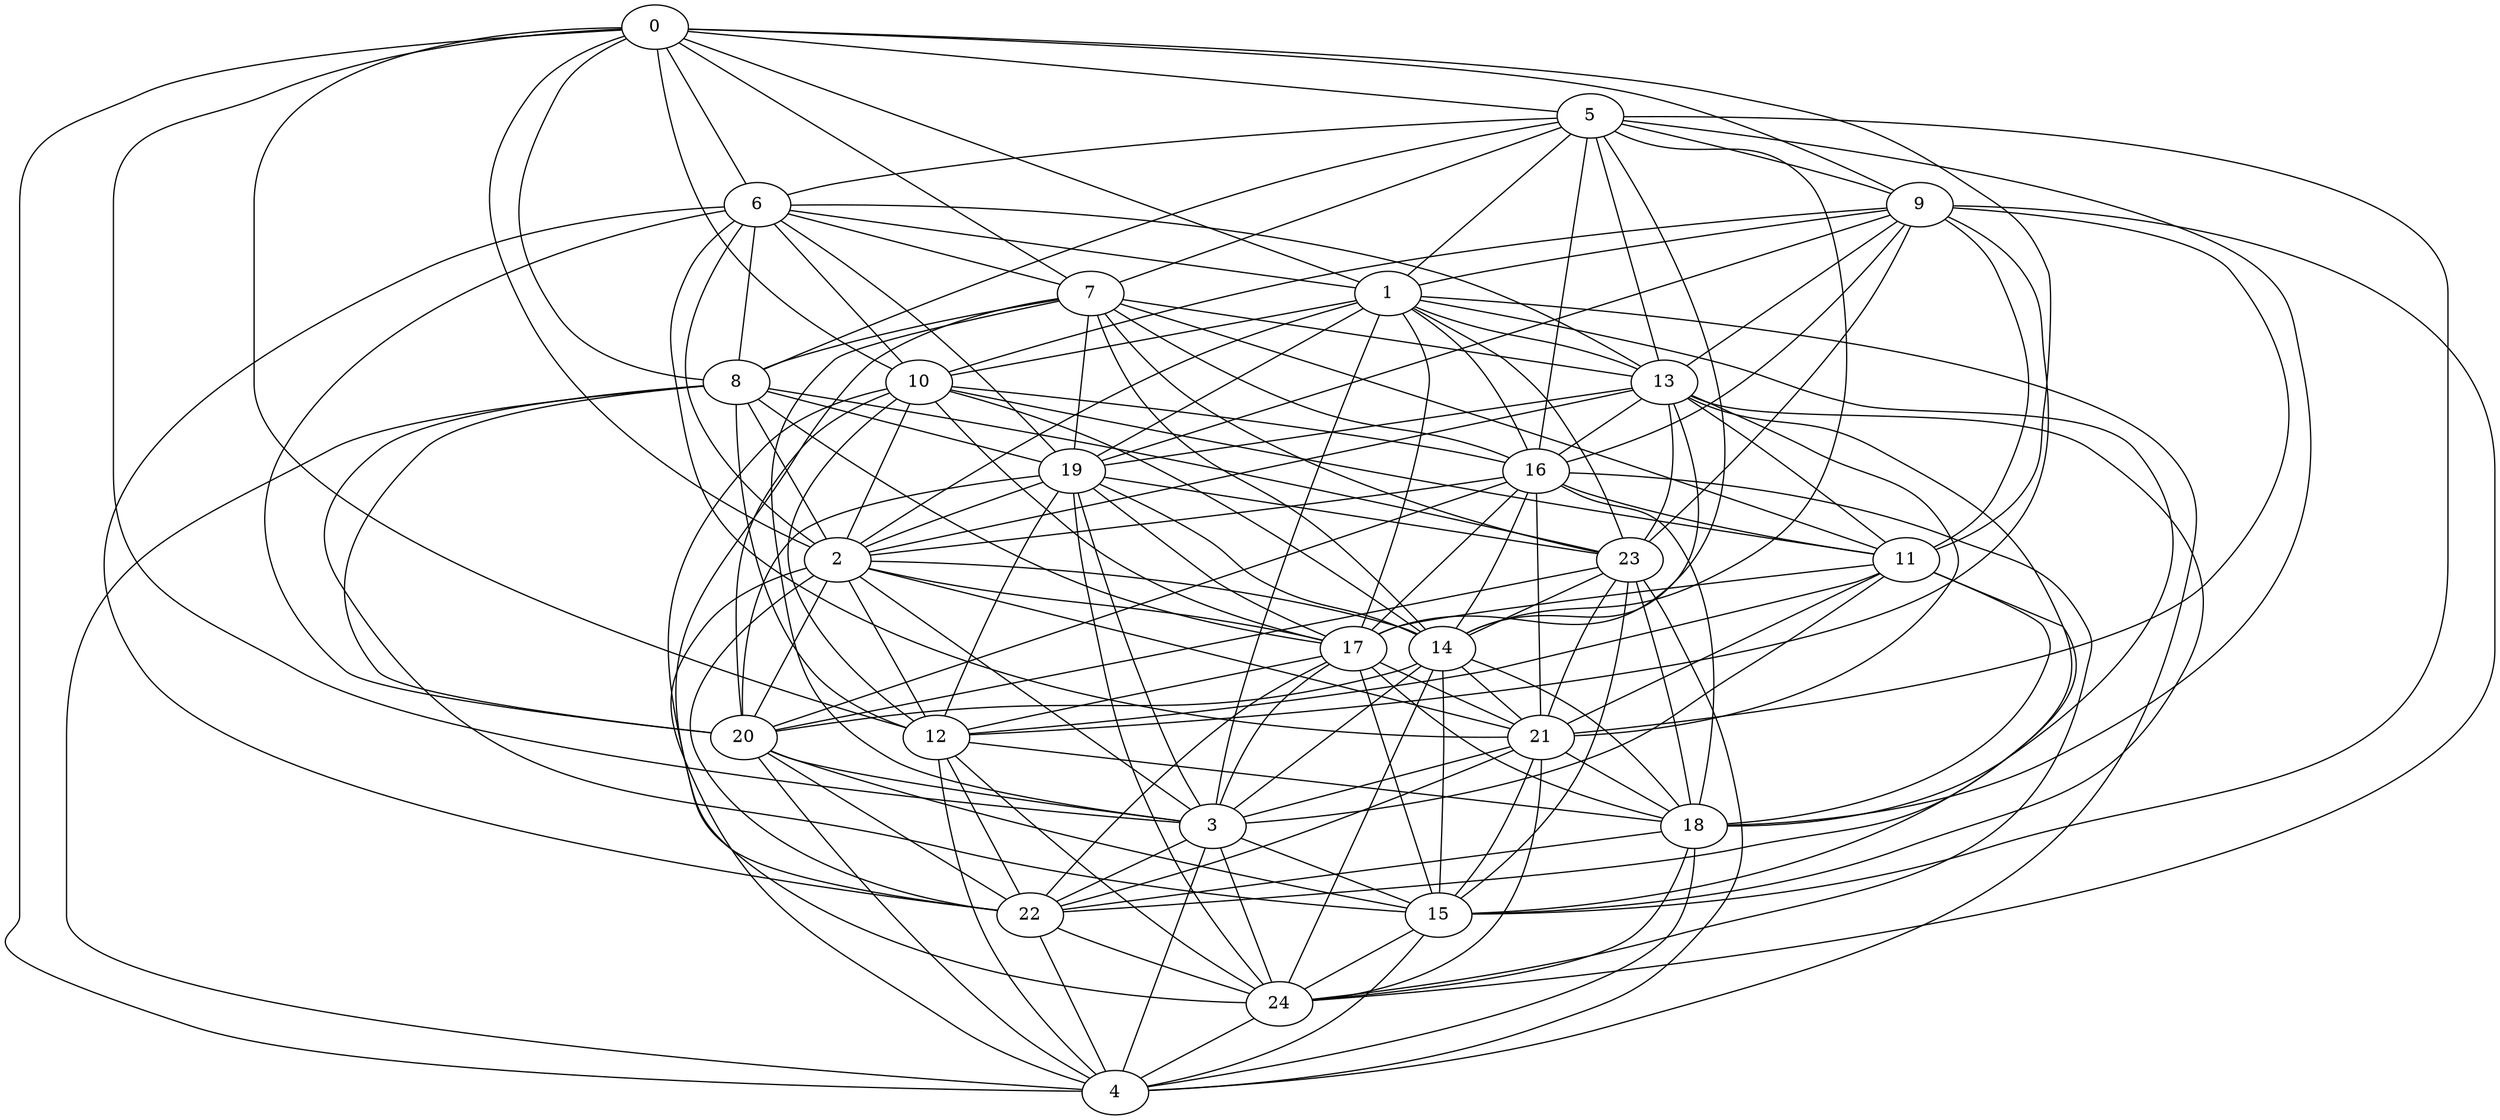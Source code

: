graph G {
0;
1;
2;
3;
4;
5;
6;
7;
8;
9;
10;
11;
12;
13;
14;
15;
16;
17;
18;
19;
20;
21;
22;
23;
24;
0--1 ;
0--2 ;
0--3 ;
0--4 ;
0--5 ;
0--6 ;
0--7 ;
0--8 ;
0--9 ;
0--10 ;
0--11 ;
0--12 ;
5--13 ;
5--14 ;
5--15 ;
5--9 ;
5--6 ;
5--7 ;
5--8 ;
5--1 ;
5--16 ;
5--17 ;
5--18 ;
6--19 ;
6--20 ;
6--1 ;
6--10 ;
6--7 ;
6--8 ;
6--13 ;
6--2 ;
6--21 ;
6--22 ;
7--23 ;
7--13 ;
7--16 ;
7--11 ;
7--8 ;
7--19 ;
7--14 ;
7--3 ;
7--24 ;
8--19 ;
8--2 ;
8--17 ;
8--12 ;
8--23 ;
8--20 ;
8--15 ;
8--4 ;
9--16 ;
9--21 ;
9--24 ;
9--1 ;
9--13 ;
9--19 ;
9--23 ;
9--10 ;
9--11 ;
9--12 ;
1--2 ;
1--3 ;
1--4 ;
1--10 ;
1--13 ;
1--19 ;
1--23 ;
1--16 ;
1--17 ;
1--18 ;
13--14 ;
13--15 ;
13--16 ;
13--11 ;
13--19 ;
13--23 ;
13--2 ;
13--21 ;
13--22 ;
19--20 ;
19--2 ;
19--17 ;
19--12 ;
19--23 ;
19--14 ;
19--3 ;
19--24 ;
23--14 ;
23--21 ;
23--18 ;
23--20 ;
23--15 ;
23--4 ;
10--17 ;
10--22 ;
10--16 ;
10--2 ;
10--14 ;
10--20 ;
10--11 ;
10--12 ;
16--21 ;
16--24 ;
16--11 ;
16--2 ;
16--14 ;
16--20 ;
16--17 ;
16--18 ;
2--3 ;
2--4 ;
2--17 ;
2--12 ;
2--14 ;
2--20 ;
2--21 ;
2--22 ;
14--15 ;
14--21 ;
14--18 ;
14--20 ;
14--3 ;
14--24 ;
20--3 ;
20--22 ;
20--15 ;
20--4 ;
11--18 ;
11--17 ;
11--21 ;
11--3 ;
11--15 ;
11--12 ;
17--22 ;
17--12 ;
17--21 ;
17--3 ;
17--15 ;
17--18 ;
21--24 ;
21--18 ;
21--3 ;
21--15 ;
21--22 ;
3--4 ;
3--22 ;
3--15 ;
3--24 ;
15--24 ;
15--4 ;
12--18 ;
12--22 ;
12--24 ;
12--4 ;
18--22 ;
18--24 ;
18--4 ;
22--24 ;
22--4 ;
24--4 ;
}
